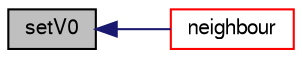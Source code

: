 digraph "setV0"
{
  bgcolor="transparent";
  edge [fontname="FreeSans",fontsize="10",labelfontname="FreeSans",labelfontsize="10"];
  node [fontname="FreeSans",fontsize="10",shape=record];
  rankdir="LR";
  Node46009 [label="setV0",height=0.2,width=0.4,color="black", fillcolor="grey75", style="filled", fontcolor="black"];
  Node46009 -> Node46010 [dir="back",color="midnightblue",fontsize="10",style="solid",fontname="FreeSans"];
  Node46010 [label="neighbour",height=0.2,width=0.4,color="red",URL="$a22766.html#aab1a7f2af09b33005a527e107c7b3fad",tooltip="Internal face neighbour. "];
}
